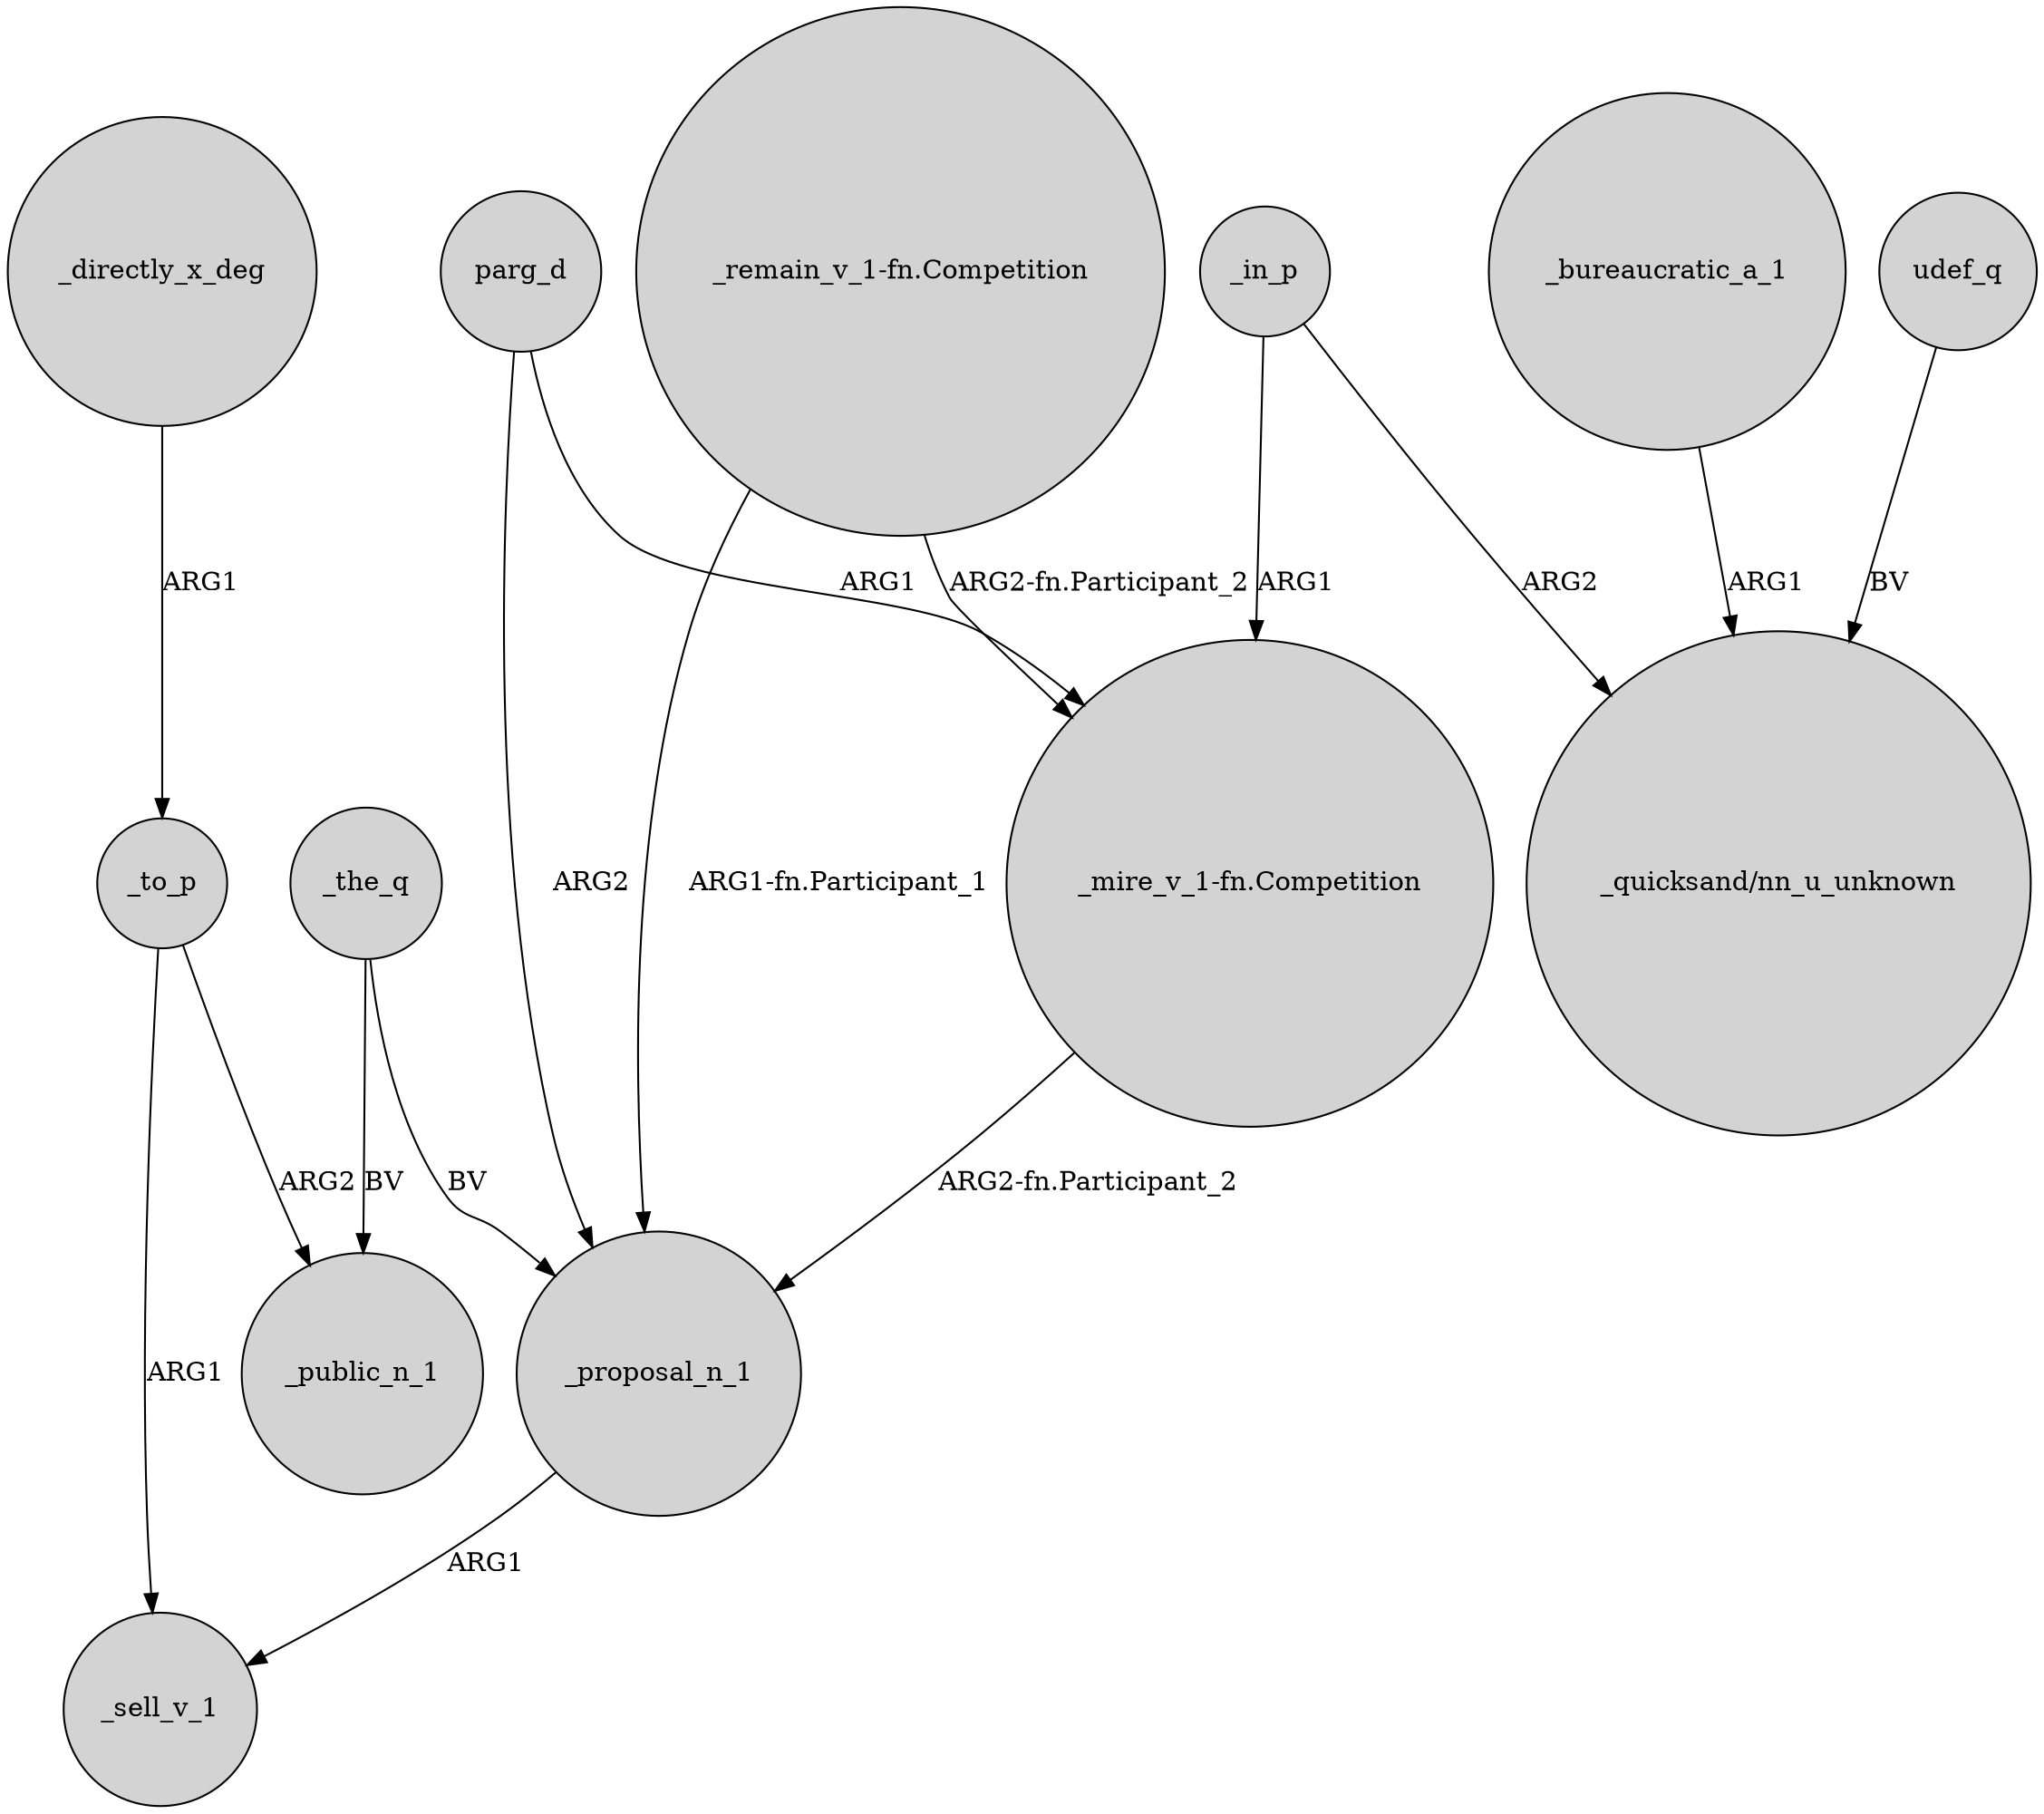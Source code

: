 digraph {
	node [shape=circle style=filled]
	_in_p -> "_mire_v_1-fn.Competition" [label=ARG1]
	"_mire_v_1-fn.Competition" -> _proposal_n_1 [label="ARG2-fn.Participant_2"]
	"_remain_v_1-fn.Competition" -> "_mire_v_1-fn.Competition" [label="ARG2-fn.Participant_2"]
	_directly_x_deg -> _to_p [label=ARG1]
	_to_p -> _sell_v_1 [label=ARG1]
	_the_q -> _proposal_n_1 [label=BV]
	parg_d -> "_mire_v_1-fn.Competition" [label=ARG1]
	"_remain_v_1-fn.Competition" -> _proposal_n_1 [label="ARG1-fn.Participant_1"]
	_bureaucratic_a_1 -> "_quicksand/nn_u_unknown" [label=ARG1]
	_the_q -> _public_n_1 [label=BV]
	udef_q -> "_quicksand/nn_u_unknown" [label=BV]
	_proposal_n_1 -> _sell_v_1 [label=ARG1]
	parg_d -> _proposal_n_1 [label=ARG2]
	_in_p -> "_quicksand/nn_u_unknown" [label=ARG2]
	_to_p -> _public_n_1 [label=ARG2]
}
